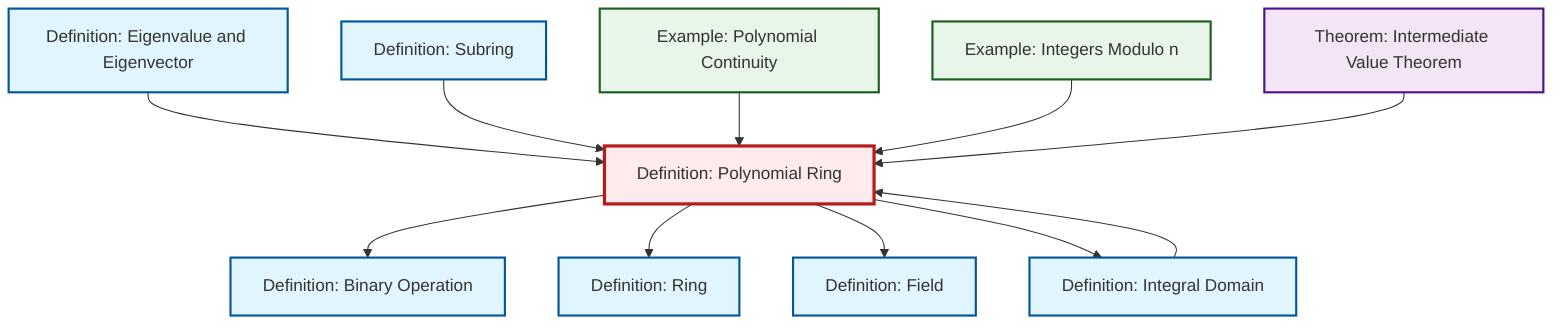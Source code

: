 graph TD
    classDef definition fill:#e1f5fe,stroke:#01579b,stroke-width:2px
    classDef theorem fill:#f3e5f5,stroke:#4a148c,stroke-width:2px
    classDef axiom fill:#fff3e0,stroke:#e65100,stroke-width:2px
    classDef example fill:#e8f5e9,stroke:#1b5e20,stroke-width:2px
    classDef current fill:#ffebee,stroke:#b71c1c,stroke-width:3px
    def-binary-operation["Definition: Binary Operation"]:::definition
    def-eigenvalue-eigenvector["Definition: Eigenvalue and Eigenvector"]:::definition
    def-subring["Definition: Subring"]:::definition
    ex-polynomial-continuity["Example: Polynomial Continuity"]:::example
    ex-quotient-integers-mod-n["Example: Integers Modulo n"]:::example
    def-polynomial-ring["Definition: Polynomial Ring"]:::definition
    thm-intermediate-value["Theorem: Intermediate Value Theorem"]:::theorem
    def-ring["Definition: Ring"]:::definition
    def-field["Definition: Field"]:::definition
    def-integral-domain["Definition: Integral Domain"]:::definition
    def-polynomial-ring --> def-binary-operation
    def-eigenvalue-eigenvector --> def-polynomial-ring
    def-subring --> def-polynomial-ring
    def-polynomial-ring --> def-ring
    ex-polynomial-continuity --> def-polynomial-ring
    ex-quotient-integers-mod-n --> def-polynomial-ring
    def-polynomial-ring --> def-field
    thm-intermediate-value --> def-polynomial-ring
    def-polynomial-ring --> def-integral-domain
    def-integral-domain --> def-polynomial-ring
    class def-polynomial-ring current